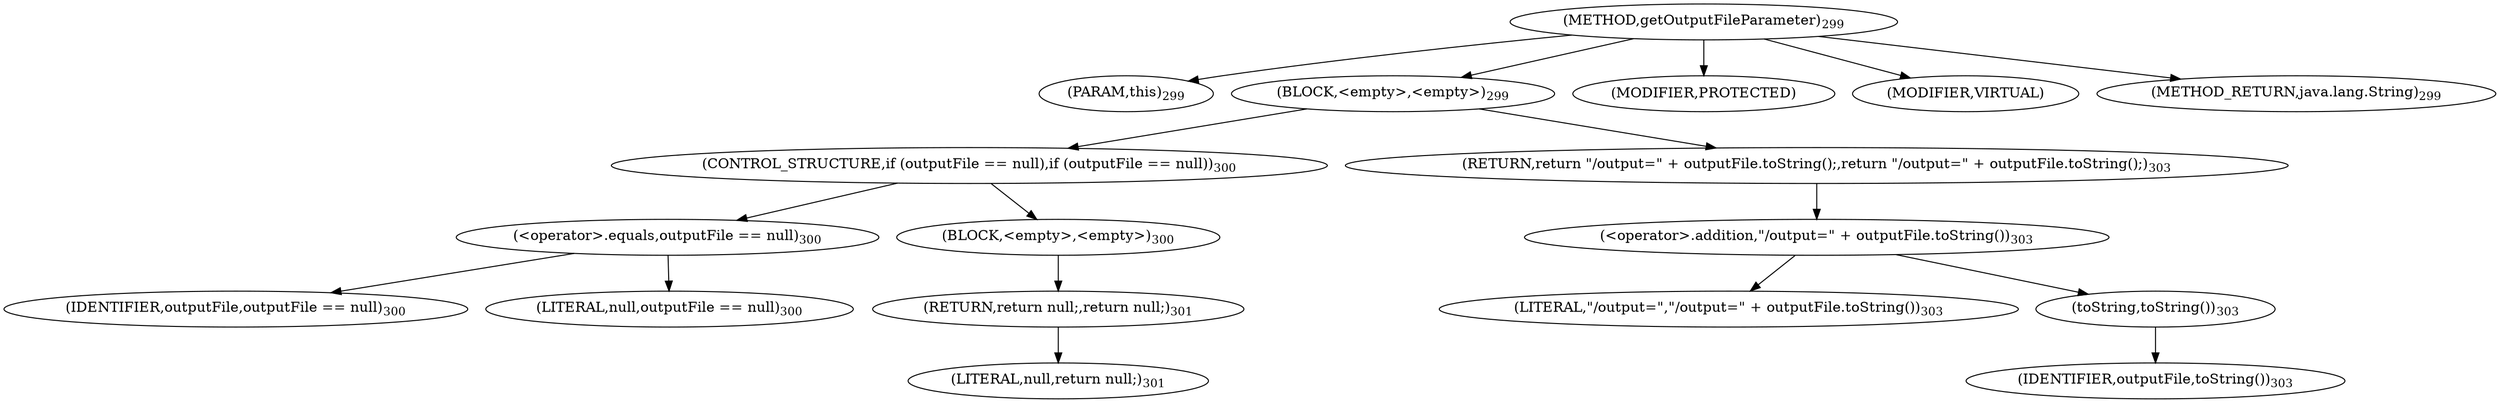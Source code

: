 digraph "getOutputFileParameter" {  
"356" [label = <(METHOD,getOutputFileParameter)<SUB>299</SUB>> ]
"357" [label = <(PARAM,this)<SUB>299</SUB>> ]
"358" [label = <(BLOCK,&lt;empty&gt;,&lt;empty&gt;)<SUB>299</SUB>> ]
"359" [label = <(CONTROL_STRUCTURE,if (outputFile == null),if (outputFile == null))<SUB>300</SUB>> ]
"360" [label = <(&lt;operator&gt;.equals,outputFile == null)<SUB>300</SUB>> ]
"361" [label = <(IDENTIFIER,outputFile,outputFile == null)<SUB>300</SUB>> ]
"362" [label = <(LITERAL,null,outputFile == null)<SUB>300</SUB>> ]
"363" [label = <(BLOCK,&lt;empty&gt;,&lt;empty&gt;)<SUB>300</SUB>> ]
"364" [label = <(RETURN,return null;,return null;)<SUB>301</SUB>> ]
"365" [label = <(LITERAL,null,return null;)<SUB>301</SUB>> ]
"366" [label = <(RETURN,return &quot;/output=&quot; + outputFile.toString();,return &quot;/output=&quot; + outputFile.toString();)<SUB>303</SUB>> ]
"367" [label = <(&lt;operator&gt;.addition,&quot;/output=&quot; + outputFile.toString())<SUB>303</SUB>> ]
"368" [label = <(LITERAL,&quot;/output=&quot;,&quot;/output=&quot; + outputFile.toString())<SUB>303</SUB>> ]
"369" [label = <(toString,toString())<SUB>303</SUB>> ]
"370" [label = <(IDENTIFIER,outputFile,toString())<SUB>303</SUB>> ]
"371" [label = <(MODIFIER,PROTECTED)> ]
"372" [label = <(MODIFIER,VIRTUAL)> ]
"373" [label = <(METHOD_RETURN,java.lang.String)<SUB>299</SUB>> ]
  "356" -> "357" 
  "356" -> "358" 
  "356" -> "371" 
  "356" -> "372" 
  "356" -> "373" 
  "358" -> "359" 
  "358" -> "366" 
  "359" -> "360" 
  "359" -> "363" 
  "360" -> "361" 
  "360" -> "362" 
  "363" -> "364" 
  "364" -> "365" 
  "366" -> "367" 
  "367" -> "368" 
  "367" -> "369" 
  "369" -> "370" 
}
